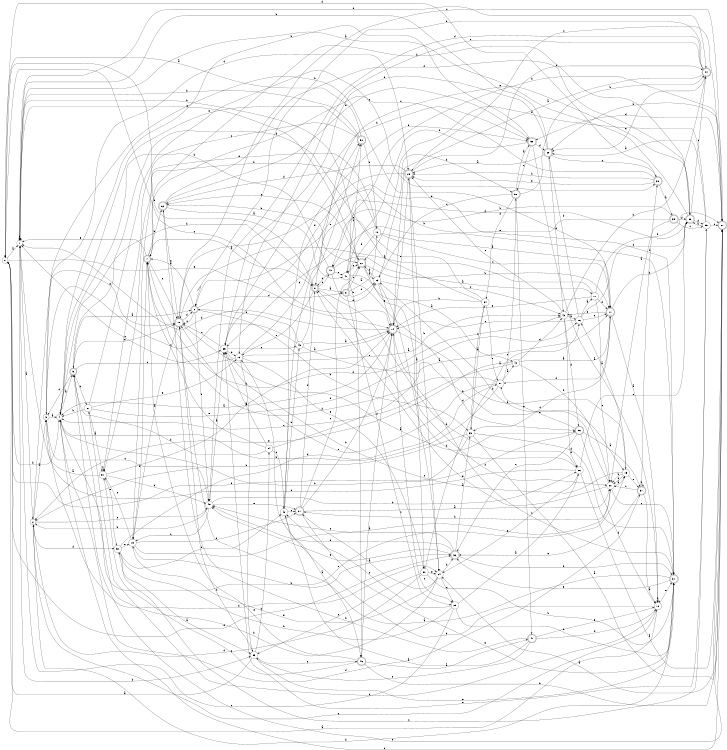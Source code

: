 digraph n50_2 {
__start0 [label="" shape="none"];

rankdir=LR;
size="8,5";

s0 [style="filled", color="black", fillcolor="white" shape="circle", label="0"];
s1 [style="filled", color="black", fillcolor="white" shape="circle", label="1"];
s2 [style="filled", color="black", fillcolor="white" shape="circle", label="2"];
s3 [style="filled", color="black", fillcolor="white" shape="circle", label="3"];
s4 [style="filled", color="black", fillcolor="white" shape="circle", label="4"];
s5 [style="rounded,filled", color="black", fillcolor="white" shape="doublecircle", label="5"];
s6 [style="rounded,filled", color="black", fillcolor="white" shape="doublecircle", label="6"];
s7 [style="rounded,filled", color="black", fillcolor="white" shape="doublecircle", label="7"];
s8 [style="rounded,filled", color="black", fillcolor="white" shape="doublecircle", label="8"];
s9 [style="rounded,filled", color="black", fillcolor="white" shape="doublecircle", label="9"];
s10 [style="filled", color="black", fillcolor="white" shape="circle", label="10"];
s11 [style="rounded,filled", color="black", fillcolor="white" shape="doublecircle", label="11"];
s12 [style="filled", color="black", fillcolor="white" shape="circle", label="12"];
s13 [style="filled", color="black", fillcolor="white" shape="circle", label="13"];
s14 [style="rounded,filled", color="black", fillcolor="white" shape="doublecircle", label="14"];
s15 [style="filled", color="black", fillcolor="white" shape="circle", label="15"];
s16 [style="filled", color="black", fillcolor="white" shape="circle", label="16"];
s17 [style="filled", color="black", fillcolor="white" shape="circle", label="17"];
s18 [style="rounded,filled", color="black", fillcolor="white" shape="doublecircle", label="18"];
s19 [style="filled", color="black", fillcolor="white" shape="circle", label="19"];
s20 [style="filled", color="black", fillcolor="white" shape="circle", label="20"];
s21 [style="rounded,filled", color="black", fillcolor="white" shape="doublecircle", label="21"];
s22 [style="rounded,filled", color="black", fillcolor="white" shape="doublecircle", label="22"];
s23 [style="filled", color="black", fillcolor="white" shape="circle", label="23"];
s24 [style="filled", color="black", fillcolor="white" shape="circle", label="24"];
s25 [style="filled", color="black", fillcolor="white" shape="circle", label="25"];
s26 [style="filled", color="black", fillcolor="white" shape="circle", label="26"];
s27 [style="rounded,filled", color="black", fillcolor="white" shape="doublecircle", label="27"];
s28 [style="rounded,filled", color="black", fillcolor="white" shape="doublecircle", label="28"];
s29 [style="rounded,filled", color="black", fillcolor="white" shape="doublecircle", label="29"];
s30 [style="filled", color="black", fillcolor="white" shape="circle", label="30"];
s31 [style="rounded,filled", color="black", fillcolor="white" shape="doublecircle", label="31"];
s32 [style="rounded,filled", color="black", fillcolor="white" shape="doublecircle", label="32"];
s33 [style="filled", color="black", fillcolor="white" shape="circle", label="33"];
s34 [style="filled", color="black", fillcolor="white" shape="circle", label="34"];
s35 [style="filled", color="black", fillcolor="white" shape="circle", label="35"];
s36 [style="rounded,filled", color="black", fillcolor="white" shape="doublecircle", label="36"];
s37 [style="rounded,filled", color="black", fillcolor="white" shape="doublecircle", label="37"];
s38 [style="rounded,filled", color="black", fillcolor="white" shape="doublecircle", label="38"];
s39 [style="rounded,filled", color="black", fillcolor="white" shape="doublecircle", label="39"];
s40 [style="rounded,filled", color="black", fillcolor="white" shape="doublecircle", label="40"];
s41 [style="filled", color="black", fillcolor="white" shape="circle", label="41"];
s42 [style="filled", color="black", fillcolor="white" shape="circle", label="42"];
s43 [style="filled", color="black", fillcolor="white" shape="circle", label="43"];
s44 [style="rounded,filled", color="black", fillcolor="white" shape="doublecircle", label="44"];
s45 [style="filled", color="black", fillcolor="white" shape="circle", label="45"];
s46 [style="rounded,filled", color="black", fillcolor="white" shape="doublecircle", label="46"];
s47 [style="rounded,filled", color="black", fillcolor="white" shape="doublecircle", label="47"];
s48 [style="filled", color="black", fillcolor="white" shape="circle", label="48"];
s49 [style="filled", color="black", fillcolor="white" shape="circle", label="49"];
s50 [style="rounded,filled", color="black", fillcolor="white" shape="doublecircle", label="50"];
s51 [style="filled", color="black", fillcolor="white" shape="circle", label="51"];
s52 [style="filled", color="black", fillcolor="white" shape="circle", label="52"];
s53 [style="filled", color="black", fillcolor="white" shape="circle", label="53"];
s54 [style="filled", color="black", fillcolor="white" shape="circle", label="54"];
s55 [style="filled", color="black", fillcolor="white" shape="circle", label="55"];
s56 [style="rounded,filled", color="black", fillcolor="white" shape="doublecircle", label="56"];
s57 [style="filled", color="black", fillcolor="white" shape="circle", label="57"];
s58 [style="rounded,filled", color="black", fillcolor="white" shape="doublecircle", label="58"];
s59 [style="rounded,filled", color="black", fillcolor="white" shape="doublecircle", label="59"];
s60 [style="rounded,filled", color="black", fillcolor="white" shape="doublecircle", label="60"];
s61 [style="filled", color="black", fillcolor="white" shape="circle", label="61"];
s0 -> s1 [label="a"];
s0 -> s4 [label="b"];
s0 -> s14 [label="c"];
s0 -> s32 [label="d"];
s0 -> s14 [label="e"];
s1 -> s2 [label="a"];
s1 -> s22 [label="b"];
s1 -> s1 [label="c"];
s1 -> s53 [label="d"];
s1 -> s44 [label="e"];
s2 -> s3 [label="a"];
s2 -> s11 [label="b"];
s2 -> s12 [label="c"];
s2 -> s52 [label="d"];
s2 -> s45 [label="e"];
s3 -> s4 [label="a"];
s3 -> s24 [label="b"];
s3 -> s45 [label="c"];
s3 -> s29 [label="d"];
s3 -> s18 [label="e"];
s4 -> s5 [label="a"];
s4 -> s8 [label="b"];
s4 -> s27 [label="c"];
s4 -> s37 [label="d"];
s4 -> s15 [label="e"];
s5 -> s6 [label="a"];
s5 -> s61 [label="b"];
s5 -> s35 [label="c"];
s5 -> s3 [label="d"];
s5 -> s18 [label="e"];
s6 -> s7 [label="a"];
s6 -> s33 [label="b"];
s6 -> s18 [label="c"];
s6 -> s9 [label="d"];
s6 -> s45 [label="e"];
s7 -> s8 [label="a"];
s7 -> s60 [label="b"];
s7 -> s18 [label="c"];
s7 -> s43 [label="d"];
s7 -> s1 [label="e"];
s8 -> s9 [label="a"];
s8 -> s26 [label="b"];
s8 -> s40 [label="c"];
s8 -> s0 [label="d"];
s8 -> s13 [label="e"];
s9 -> s10 [label="a"];
s9 -> s27 [label="b"];
s9 -> s25 [label="c"];
s9 -> s23 [label="d"];
s9 -> s22 [label="e"];
s10 -> s11 [label="a"];
s10 -> s19 [label="b"];
s10 -> s11 [label="c"];
s10 -> s41 [label="d"];
s10 -> s51 [label="e"];
s11 -> s12 [label="a"];
s11 -> s56 [label="b"];
s11 -> s33 [label="c"];
s11 -> s57 [label="d"];
s11 -> s43 [label="e"];
s12 -> s0 [label="a"];
s12 -> s13 [label="b"];
s12 -> s61 [label="c"];
s12 -> s12 [label="d"];
s12 -> s31 [label="e"];
s13 -> s14 [label="a"];
s13 -> s53 [label="b"];
s13 -> s1 [label="c"];
s13 -> s50 [label="d"];
s13 -> s30 [label="e"];
s14 -> s4 [label="a"];
s14 -> s15 [label="b"];
s14 -> s25 [label="c"];
s14 -> s1 [label="d"];
s14 -> s29 [label="e"];
s15 -> s16 [label="a"];
s15 -> s20 [label="b"];
s15 -> s35 [label="c"];
s15 -> s20 [label="d"];
s15 -> s37 [label="e"];
s16 -> s17 [label="a"];
s16 -> s28 [label="b"];
s16 -> s14 [label="c"];
s16 -> s56 [label="d"];
s16 -> s11 [label="e"];
s17 -> s18 [label="a"];
s17 -> s27 [label="b"];
s17 -> s20 [label="c"];
s17 -> s11 [label="d"];
s17 -> s14 [label="e"];
s18 -> s19 [label="a"];
s18 -> s31 [label="b"];
s18 -> s27 [label="c"];
s18 -> s6 [label="d"];
s18 -> s43 [label="e"];
s19 -> s20 [label="a"];
s19 -> s32 [label="b"];
s19 -> s51 [label="c"];
s19 -> s7 [label="d"];
s19 -> s21 [label="e"];
s20 -> s15 [label="a"];
s20 -> s21 [label="b"];
s20 -> s31 [label="c"];
s20 -> s23 [label="d"];
s20 -> s8 [label="e"];
s21 -> s20 [label="a"];
s21 -> s14 [label="b"];
s21 -> s22 [label="c"];
s21 -> s8 [label="d"];
s21 -> s31 [label="e"];
s22 -> s23 [label="a"];
s22 -> s11 [label="b"];
s22 -> s60 [label="c"];
s22 -> s20 [label="d"];
s22 -> s1 [label="e"];
s23 -> s24 [label="a"];
s23 -> s58 [label="b"];
s23 -> s43 [label="c"];
s23 -> s22 [label="d"];
s23 -> s14 [label="e"];
s24 -> s21 [label="a"];
s24 -> s5 [label="b"];
s24 -> s25 [label="c"];
s24 -> s32 [label="d"];
s24 -> s19 [label="e"];
s25 -> s26 [label="a"];
s25 -> s52 [label="b"];
s25 -> s48 [label="c"];
s25 -> s31 [label="d"];
s25 -> s1 [label="e"];
s26 -> s27 [label="a"];
s26 -> s8 [label="b"];
s26 -> s56 [label="c"];
s26 -> s1 [label="d"];
s26 -> s24 [label="e"];
s27 -> s24 [label="a"];
s27 -> s28 [label="b"];
s27 -> s29 [label="c"];
s27 -> s59 [label="d"];
s27 -> s5 [label="e"];
s28 -> s29 [label="a"];
s28 -> s1 [label="b"];
s28 -> s38 [label="c"];
s28 -> s35 [label="d"];
s28 -> s43 [label="e"];
s29 -> s30 [label="a"];
s29 -> s24 [label="b"];
s29 -> s44 [label="c"];
s29 -> s60 [label="d"];
s29 -> s35 [label="e"];
s30 -> s16 [label="a"];
s30 -> s31 [label="b"];
s30 -> s53 [label="c"];
s30 -> s2 [label="d"];
s30 -> s24 [label="e"];
s31 -> s18 [label="a"];
s31 -> s2 [label="b"];
s31 -> s14 [label="c"];
s31 -> s6 [label="d"];
s31 -> s32 [label="e"];
s32 -> s33 [label="a"];
s32 -> s31 [label="b"];
s32 -> s45 [label="c"];
s32 -> s45 [label="d"];
s32 -> s45 [label="e"];
s33 -> s27 [label="a"];
s33 -> s2 [label="b"];
s33 -> s34 [label="c"];
s33 -> s31 [label="d"];
s33 -> s0 [label="e"];
s34 -> s33 [label="a"];
s34 -> s14 [label="b"];
s34 -> s35 [label="c"];
s34 -> s5 [label="d"];
s34 -> s57 [label="e"];
s35 -> s36 [label="a"];
s35 -> s59 [label="b"];
s35 -> s18 [label="c"];
s35 -> s13 [label="d"];
s35 -> s49 [label="e"];
s36 -> s37 [label="a"];
s36 -> s4 [label="b"];
s36 -> s32 [label="c"];
s36 -> s12 [label="d"];
s36 -> s57 [label="e"];
s37 -> s12 [label="a"];
s37 -> s37 [label="b"];
s37 -> s20 [label="c"];
s37 -> s38 [label="d"];
s37 -> s32 [label="e"];
s38 -> s39 [label="a"];
s38 -> s29 [label="b"];
s38 -> s7 [label="c"];
s38 -> s0 [label="d"];
s38 -> s29 [label="e"];
s39 -> s20 [label="a"];
s39 -> s40 [label="b"];
s39 -> s55 [label="c"];
s39 -> s56 [label="d"];
s39 -> s40 [label="e"];
s40 -> s17 [label="a"];
s40 -> s4 [label="b"];
s40 -> s8 [label="c"];
s40 -> s23 [label="d"];
s40 -> s41 [label="e"];
s41 -> s42 [label="a"];
s41 -> s46 [label="b"];
s41 -> s50 [label="c"];
s41 -> s36 [label="d"];
s41 -> s22 [label="e"];
s42 -> s11 [label="a"];
s42 -> s20 [label="b"];
s42 -> s4 [label="c"];
s42 -> s43 [label="d"];
s42 -> s2 [label="e"];
s43 -> s16 [label="a"];
s43 -> s44 [label="b"];
s43 -> s29 [label="c"];
s43 -> s36 [label="d"];
s43 -> s26 [label="e"];
s44 -> s14 [label="a"];
s44 -> s6 [label="b"];
s44 -> s13 [label="c"];
s44 -> s45 [label="d"];
s44 -> s28 [label="e"];
s45 -> s35 [label="a"];
s45 -> s2 [label="b"];
s45 -> s19 [label="c"];
s45 -> s26 [label="d"];
s45 -> s21 [label="e"];
s46 -> s47 [label="a"];
s46 -> s27 [label="b"];
s46 -> s51 [label="c"];
s46 -> s14 [label="d"];
s46 -> s7 [label="e"];
s47 -> s48 [label="a"];
s47 -> s60 [label="b"];
s47 -> s53 [label="c"];
s47 -> s12 [label="d"];
s47 -> s12 [label="e"];
s48 -> s46 [label="a"];
s48 -> s49 [label="b"];
s48 -> s21 [label="c"];
s48 -> s56 [label="d"];
s48 -> s59 [label="e"];
s49 -> s14 [label="a"];
s49 -> s15 [label="b"];
s49 -> s3 [label="c"];
s49 -> s6 [label="d"];
s49 -> s50 [label="e"];
s50 -> s0 [label="a"];
s50 -> s1 [label="b"];
s50 -> s51 [label="c"];
s50 -> s10 [label="d"];
s50 -> s4 [label="e"];
s51 -> s3 [label="a"];
s51 -> s14 [label="b"];
s51 -> s51 [label="c"];
s51 -> s45 [label="d"];
s51 -> s52 [label="e"];
s52 -> s53 [label="a"];
s52 -> s48 [label="b"];
s52 -> s55 [label="c"];
s52 -> s57 [label="d"];
s52 -> s19 [label="e"];
s53 -> s0 [label="a"];
s53 -> s54 [label="b"];
s53 -> s46 [label="c"];
s53 -> s18 [label="d"];
s53 -> s31 [label="e"];
s54 -> s11 [label="a"];
s54 -> s35 [label="b"];
s54 -> s48 [label="c"];
s54 -> s5 [label="d"];
s54 -> s7 [label="e"];
s55 -> s28 [label="a"];
s55 -> s56 [label="b"];
s55 -> s27 [label="c"];
s55 -> s22 [label="d"];
s55 -> s35 [label="e"];
s56 -> s1 [label="a"];
s56 -> s7 [label="b"];
s56 -> s44 [label="c"];
s56 -> s55 [label="d"];
s56 -> s8 [label="e"];
s57 -> s42 [label="a"];
s57 -> s4 [label="b"];
s57 -> s58 [label="c"];
s57 -> s7 [label="d"];
s57 -> s18 [label="e"];
s58 -> s59 [label="a"];
s58 -> s44 [label="b"];
s58 -> s23 [label="c"];
s58 -> s34 [label="d"];
s58 -> s47 [label="e"];
s59 -> s12 [label="a"];
s59 -> s4 [label="b"];
s59 -> s58 [label="c"];
s59 -> s28 [label="d"];
s59 -> s41 [label="e"];
s60 -> s41 [label="a"];
s60 -> s22 [label="b"];
s60 -> s18 [label="c"];
s60 -> s56 [label="d"];
s60 -> s59 [label="e"];
s61 -> s51 [label="a"];
s61 -> s4 [label="b"];
s61 -> s38 [label="c"];
s61 -> s16 [label="d"];
s61 -> s13 [label="e"];

}